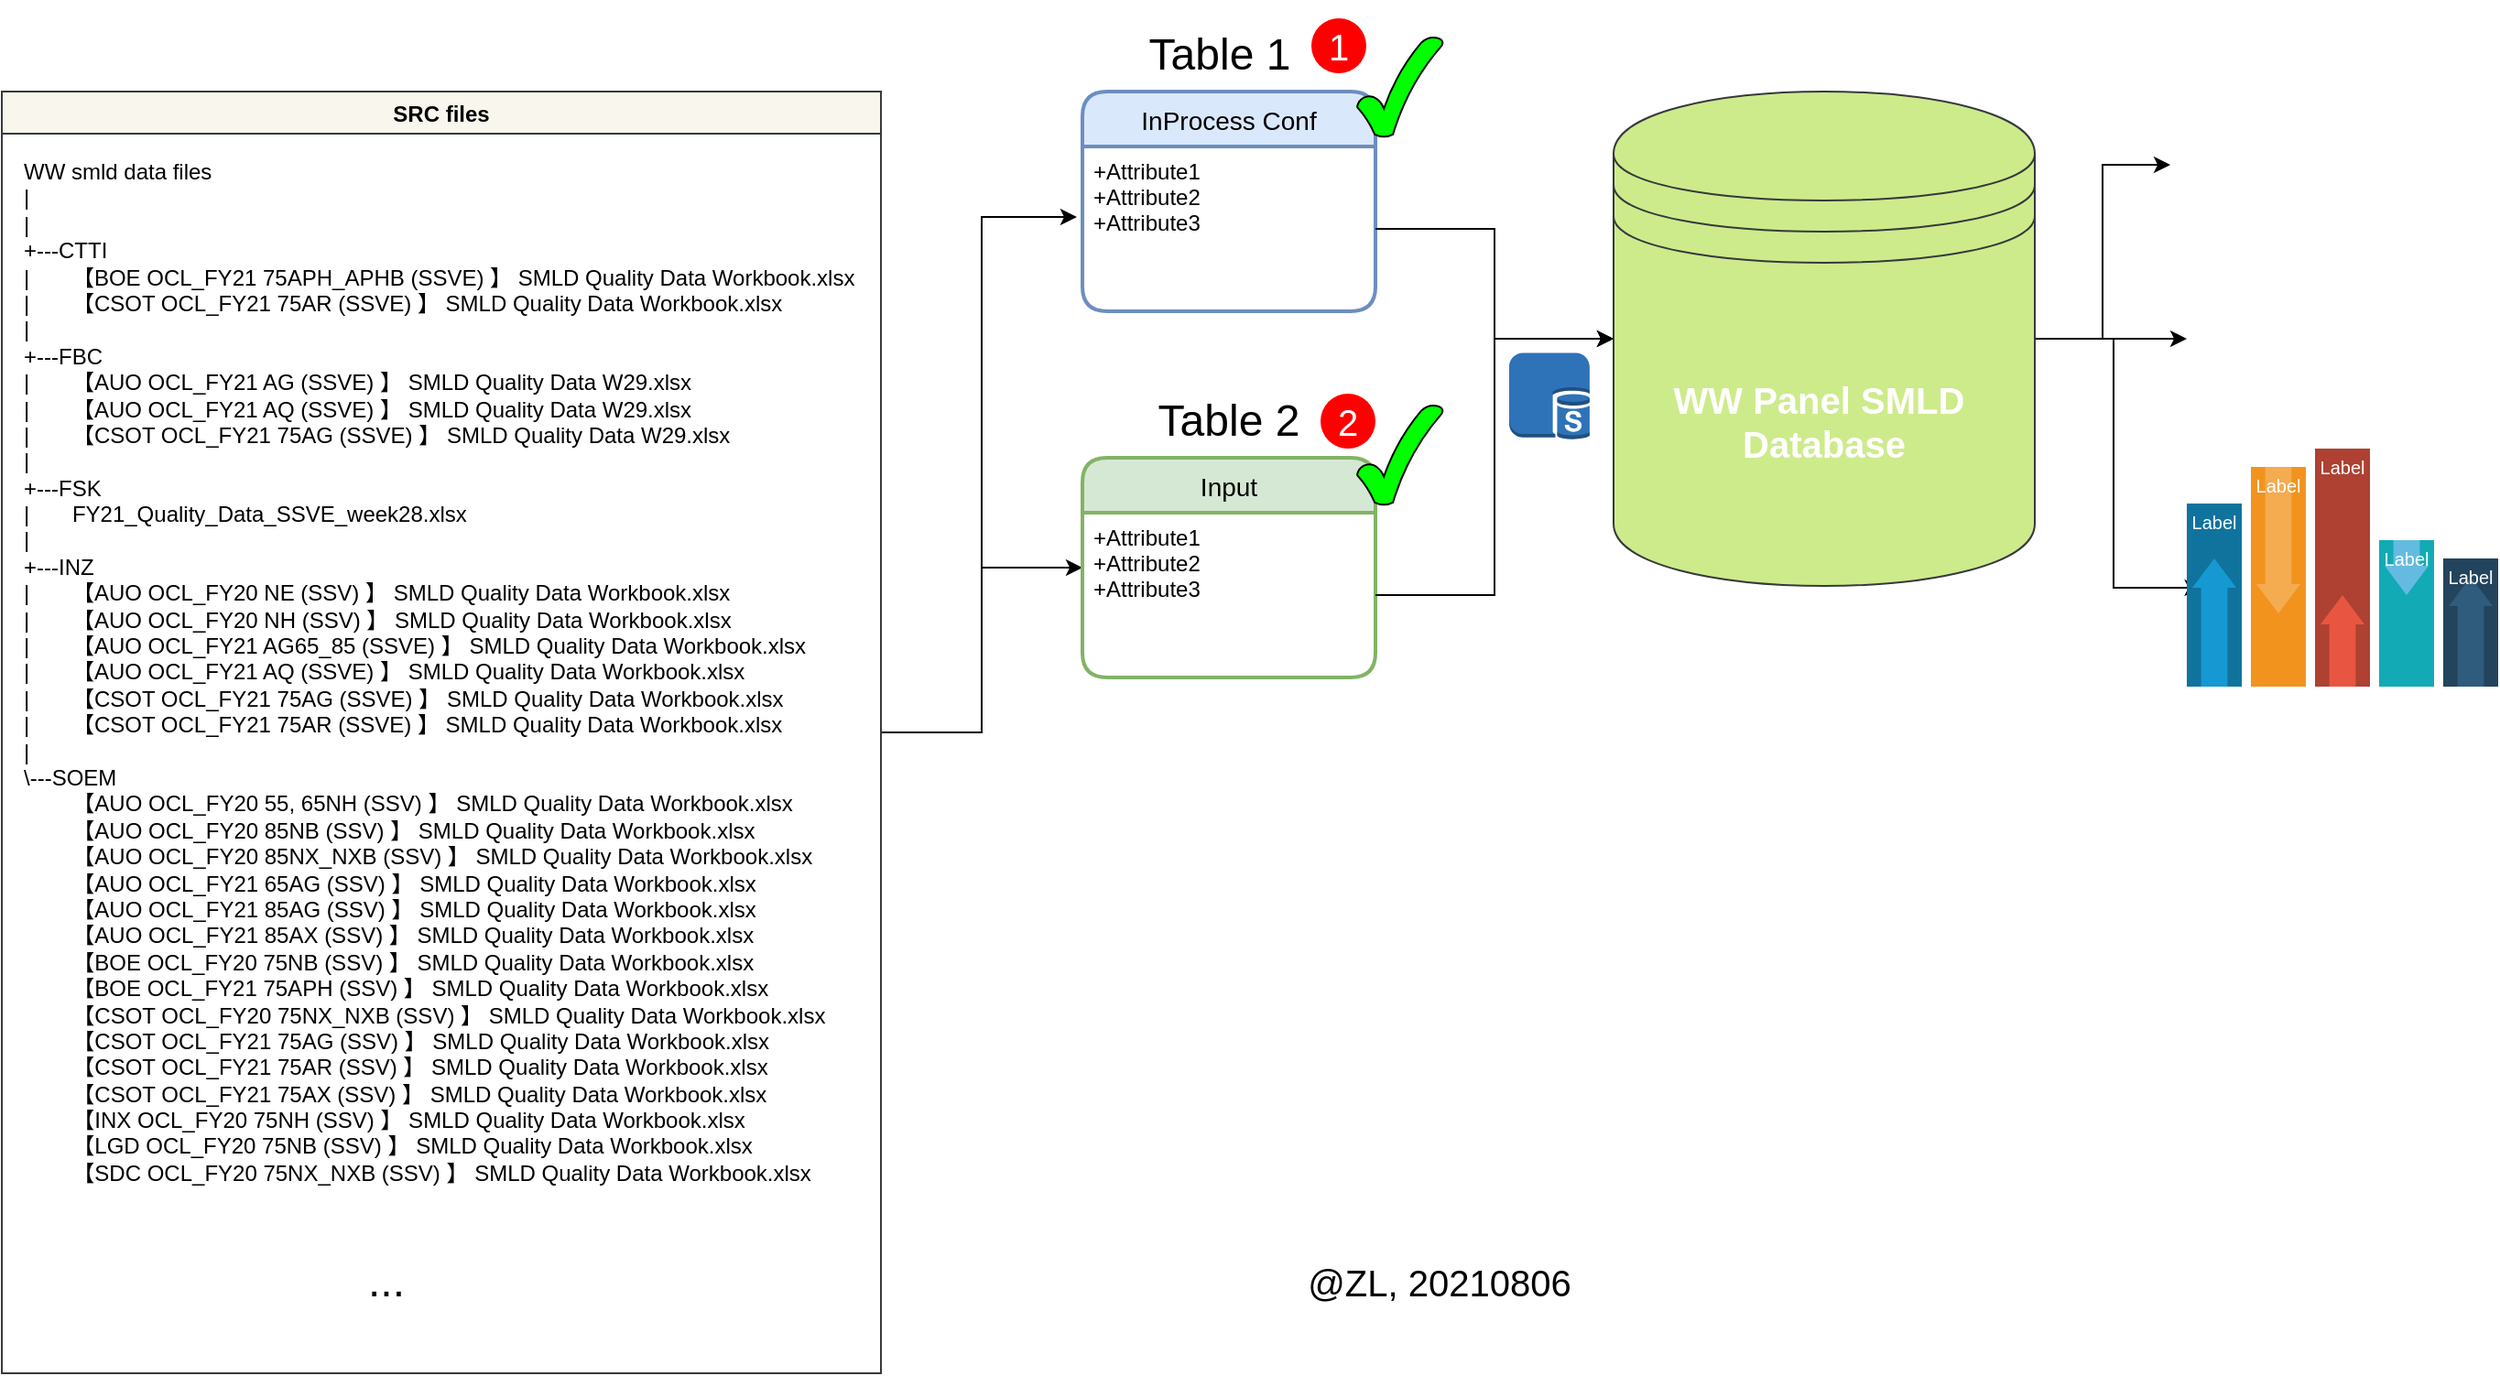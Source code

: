 <mxfile version="14.8.6" type="device"><diagram id="2-Otkg_XZ7fdtRJXNksq" name="Page-1"><mxGraphModel dx="4660" dy="2324" grid="1" gridSize="10" guides="1" tooltips="1" connect="1" arrows="1" fold="1" page="1" pageScale="1" pageWidth="850" pageHeight="1100" math="0" shadow="0"><root><mxCell id="0"/><mxCell id="1" parent="0"/><mxCell id="xeVO-c2mxUhprt1gW9a2-7" style="edgeStyle=orthogonalEdgeStyle;rounded=0;orthogonalLoop=1;jettySize=auto;html=1;entryX=-0.019;entryY=0.428;entryDx=0;entryDy=0;entryPerimeter=0;" edge="1" parent="1" source="xeVO-c2mxUhprt1gW9a2-4" target="xeVO-c2mxUhprt1gW9a2-9"><mxGeometry relative="1" as="geometry"><mxPoint x="719" y="242" as="targetPoint"/></mxGeometry></mxCell><mxCell id="xeVO-c2mxUhprt1gW9a2-12" style="edgeStyle=orthogonalEdgeStyle;rounded=0;orthogonalLoop=1;jettySize=auto;html=1;exitX=1;exitY=0.5;exitDx=0;exitDy=0;entryX=0;entryY=0.5;entryDx=0;entryDy=0;" edge="1" parent="1" source="xeVO-c2mxUhprt1gW9a2-4" target="xeVO-c2mxUhprt1gW9a2-10"><mxGeometry relative="1" as="geometry"/></mxCell><mxCell id="xeVO-c2mxUhprt1gW9a2-4" value="SRC files" style="swimlane;fillColor=#f9f7ed;strokeColor=#36393d;" vertex="1" parent="1"><mxGeometry x="139" y="167" width="480" height="700" as="geometry"/></mxCell><mxCell id="xeVO-c2mxUhprt1gW9a2-6" value="&lt;div&gt;WW smld data files&lt;/div&gt;&lt;div&gt;|&amp;nbsp; &amp;nbsp;&lt;/div&gt;&lt;div&gt;|&amp;nbsp; &amp;nbsp;&lt;/div&gt;&lt;div&gt;+---CTTI&lt;/div&gt;&lt;div&gt;|&amp;nbsp; &amp;nbsp; &amp;nbsp; &amp;nbsp;【BOE OCL_FY21 75APH_APHB (SSVE) 】 SMLD Quality Data Workbook.xlsx&lt;/div&gt;&lt;div&gt;|&amp;nbsp; &amp;nbsp; &amp;nbsp; &amp;nbsp;【CSOT OCL_FY21 75AR (SSVE) 】 SMLD Quality Data Workbook.xlsx&lt;/div&gt;&lt;div&gt;|&amp;nbsp; &amp;nbsp; &amp;nbsp; &amp;nbsp;&lt;/div&gt;&lt;div&gt;+---FBC&lt;/div&gt;&lt;div&gt;|&amp;nbsp; &amp;nbsp; &amp;nbsp; &amp;nbsp;【AUO OCL_FY21 AG (SSVE) 】 SMLD Quality Data W29.xlsx&lt;/div&gt;&lt;div&gt;|&amp;nbsp; &amp;nbsp; &amp;nbsp; &amp;nbsp;【AUO OCL_FY21 AQ (SSVE) 】 SMLD Quality Data W29.xlsx&lt;/div&gt;&lt;div&gt;|&amp;nbsp; &amp;nbsp; &amp;nbsp; &amp;nbsp;【CSOT OCL_FY21 75AG (SSVE) 】 SMLD Quality Data W29.xlsx&lt;/div&gt;&lt;div&gt;|&amp;nbsp; &amp;nbsp; &amp;nbsp; &amp;nbsp;&lt;/div&gt;&lt;div&gt;+---FSK&lt;/div&gt;&lt;div&gt;|&amp;nbsp; &amp;nbsp; &amp;nbsp; &amp;nbsp;FY21_Quality_Data_SSVE_week28.xlsx&lt;/div&gt;&lt;div&gt;|&amp;nbsp; &amp;nbsp; &amp;nbsp; &amp;nbsp;&lt;/div&gt;&lt;div&gt;+---INZ&lt;/div&gt;&lt;div&gt;|&amp;nbsp; &amp;nbsp; &amp;nbsp; &amp;nbsp;【AUO OCL_FY20 NE (SSV) 】 SMLD Quality Data Workbook.xlsx&lt;/div&gt;&lt;div&gt;|&amp;nbsp; &amp;nbsp; &amp;nbsp; &amp;nbsp;【AUO OCL_FY20 NH (SSV) 】 SMLD Quality Data Workbook.xlsx&lt;/div&gt;&lt;div&gt;|&amp;nbsp; &amp;nbsp; &amp;nbsp; &amp;nbsp;【AUO OCL_FY21 AG65_85 (SSVE) 】 SMLD Quality Data Workbook.xlsx&lt;/div&gt;&lt;div&gt;|&amp;nbsp; &amp;nbsp; &amp;nbsp; &amp;nbsp;【AUO OCL_FY21 AQ (SSVE) 】 SMLD Quality Data Workbook.xlsx&lt;/div&gt;&lt;div&gt;|&amp;nbsp; &amp;nbsp; &amp;nbsp; &amp;nbsp;【CSOT OCL_FY21 75AG (SSVE) 】 SMLD Quality Data Workbook.xlsx&lt;/div&gt;&lt;div&gt;|&amp;nbsp; &amp;nbsp; &amp;nbsp; &amp;nbsp;【CSOT OCL_FY21 75AR (SSVE) 】 SMLD Quality Data Workbook.xlsx&lt;/div&gt;&lt;div&gt;|&amp;nbsp; &amp;nbsp; &amp;nbsp; &amp;nbsp;&lt;/div&gt;&lt;div&gt;\---SOEM&lt;/div&gt;&lt;div&gt;&amp;nbsp; &amp;nbsp; &amp;nbsp; &amp;nbsp; 【AUO OCL_FY20 55, 65NH (SSV) 】 SMLD Quality Data Workbook.xlsx&lt;/div&gt;&lt;div&gt;&amp;nbsp; &amp;nbsp; &amp;nbsp; &amp;nbsp; 【AUO OCL_FY20 85NB (SSV) 】 SMLD Quality Data Workbook.xlsx&lt;/div&gt;&lt;div&gt;&amp;nbsp; &amp;nbsp; &amp;nbsp; &amp;nbsp; 【AUO OCL_FY20 85NX_NXB (SSV) 】 SMLD Quality Data Workbook.xlsx&lt;/div&gt;&lt;div&gt;&amp;nbsp; &amp;nbsp; &amp;nbsp; &amp;nbsp; 【AUO OCL_FY21 65AG (SSV) 】 SMLD Quality Data Workbook.xlsx&lt;/div&gt;&lt;div&gt;&amp;nbsp; &amp;nbsp; &amp;nbsp; &amp;nbsp; 【AUO OCL_FY21 85AG (SSV) 】 SMLD Quality Data Workbook.xlsx&lt;/div&gt;&lt;div&gt;&amp;nbsp; &amp;nbsp; &amp;nbsp; &amp;nbsp; 【AUO OCL_FY21 85AX (SSV) 】 SMLD Quality Data Workbook.xlsx&lt;/div&gt;&lt;div&gt;&amp;nbsp; &amp;nbsp; &amp;nbsp; &amp;nbsp; 【BOE OCL_FY20 75NB (SSV) 】 SMLD Quality Data Workbook.xlsx&lt;/div&gt;&lt;div&gt;&amp;nbsp; &amp;nbsp; &amp;nbsp; &amp;nbsp; 【BOE OCL_FY21 75APH (SSV) 】 SMLD Quality Data Workbook.xlsx&lt;/div&gt;&lt;div&gt;&amp;nbsp; &amp;nbsp; &amp;nbsp; &amp;nbsp; 【CSOT OCL_FY20 75NX_NXB (SSV) 】 SMLD Quality Data Workbook.xlsx&lt;/div&gt;&lt;div&gt;&amp;nbsp; &amp;nbsp; &amp;nbsp; &amp;nbsp; 【CSOT OCL_FY21 75AG (SSV) 】 SMLD Quality Data Workbook.xlsx&lt;/div&gt;&lt;div&gt;&amp;nbsp; &amp;nbsp; &amp;nbsp; &amp;nbsp; 【CSOT OCL_FY21 75AR (SSV) 】 SMLD Quality Data Workbook.xlsx&lt;/div&gt;&lt;div&gt;&amp;nbsp; &amp;nbsp; &amp;nbsp; &amp;nbsp; 【CSOT OCL_FY21 75AX (SSV) 】 SMLD Quality Data Workbook.xlsx&lt;/div&gt;&lt;div&gt;&amp;nbsp; &amp;nbsp; &amp;nbsp; &amp;nbsp; 【INX OCL_FY20 75NH (SSV) 】 SMLD Quality Data Workbook.xlsx&lt;/div&gt;&lt;div&gt;&amp;nbsp; &amp;nbsp; &amp;nbsp; &amp;nbsp; 【LGD OCL_FY20 75NB (SSV) 】 SMLD Quality Data Workbook.xlsx&lt;/div&gt;&lt;div&gt;&amp;nbsp; &amp;nbsp; &amp;nbsp; &amp;nbsp; 【SDC OCL_FY20 75NX_NXB (SSV) 】 SMLD Quality Data Workbook.xlsx&lt;/div&gt;" style="text;html=1;strokeColor=none;fillColor=none;align=left;verticalAlign=top;whiteSpace=wrap;rounded=0;" vertex="1" parent="xeVO-c2mxUhprt1gW9a2-4"><mxGeometry x="10" y="30" width="460" height="640" as="geometry"/></mxCell><mxCell id="xeVO-c2mxUhprt1gW9a2-8" value="InProcess Conf" style="swimlane;childLayout=stackLayout;horizontal=1;startSize=30;horizontalStack=0;rounded=1;fontSize=14;fontStyle=0;strokeWidth=2;resizeParent=0;resizeLast=1;shadow=0;dashed=0;align=center;fillColor=#dae8fc;strokeColor=#6c8ebf;" vertex="1" parent="1"><mxGeometry x="729" y="167" width="160" height="120" as="geometry"/></mxCell><mxCell id="xeVO-c2mxUhprt1gW9a2-9" value="+Attribute1&#10;+Attribute2&#10;+Attribute3" style="align=left;strokeColor=none;fillColor=none;spacingLeft=4;fontSize=12;verticalAlign=top;resizable=0;rotatable=0;part=1;" vertex="1" parent="xeVO-c2mxUhprt1gW9a2-8"><mxGeometry y="30" width="160" height="90" as="geometry"/></mxCell><mxCell id="xeVO-c2mxUhprt1gW9a2-10" value="Input" style="swimlane;childLayout=stackLayout;horizontal=1;startSize=30;horizontalStack=0;rounded=1;fontSize=14;fontStyle=0;strokeWidth=2;resizeParent=0;resizeLast=1;shadow=0;dashed=0;align=center;fillColor=#d5e8d4;strokeColor=#82b366;" vertex="1" parent="1"><mxGeometry x="729" y="367" width="160" height="120" as="geometry"/></mxCell><mxCell id="xeVO-c2mxUhprt1gW9a2-11" value="+Attribute1&#10;+Attribute2&#10;+Attribute3" style="align=left;strokeColor=none;fillColor=none;spacingLeft=4;fontSize=12;verticalAlign=top;resizable=0;rotatable=0;part=1;" vertex="1" parent="xeVO-c2mxUhprt1gW9a2-10"><mxGeometry y="30" width="160" height="90" as="geometry"/></mxCell><mxCell id="xeVO-c2mxUhprt1gW9a2-53" style="edgeStyle=orthogonalEdgeStyle;rounded=0;orthogonalLoop=1;jettySize=auto;html=1;fontSize=20;fontColor=#FFFFFF;" edge="1" parent="1" source="xeVO-c2mxUhprt1gW9a2-13" target="xeVO-c2mxUhprt1gW9a2-31"><mxGeometry relative="1" as="geometry"/></mxCell><mxCell id="xeVO-c2mxUhprt1gW9a2-54" style="edgeStyle=orthogonalEdgeStyle;rounded=0;orthogonalLoop=1;jettySize=auto;html=1;entryX=0;entryY=0.5;entryDx=0;entryDy=0;fontSize=20;fontColor=#FFFFFF;" edge="1" parent="1" source="xeVO-c2mxUhprt1gW9a2-13" target="xeVO-c2mxUhprt1gW9a2-32"><mxGeometry relative="1" as="geometry"/></mxCell><mxCell id="xeVO-c2mxUhprt1gW9a2-56" style="edgeStyle=orthogonalEdgeStyle;rounded=0;orthogonalLoop=1;jettySize=auto;html=1;exitX=1;exitY=0.5;exitDx=0;exitDy=0;entryX=0;entryY=0;entryDx=54;entryDy=4.8;entryPerimeter=0;fontSize=20;fontColor=#FFFFFF;" edge="1" parent="1" source="xeVO-c2mxUhprt1gW9a2-13" target="xeVO-c2mxUhprt1gW9a2-39"><mxGeometry relative="1" as="geometry"/></mxCell><mxCell id="xeVO-c2mxUhprt1gW9a2-13" value="" style="shape=datastore;whiteSpace=wrap;html=1;align=left;verticalAlign=top;fillColor=#cdeb8b;strokeColor=#36393d;" vertex="1" parent="1"><mxGeometry x="1019" y="167" width="230" height="270" as="geometry"/></mxCell><mxCell id="xeVO-c2mxUhprt1gW9a2-14" style="edgeStyle=orthogonalEdgeStyle;rounded=0;orthogonalLoop=1;jettySize=auto;html=1;exitX=1;exitY=0.5;exitDx=0;exitDy=0;" edge="1" parent="1" source="xeVO-c2mxUhprt1gW9a2-9" target="xeVO-c2mxUhprt1gW9a2-13"><mxGeometry relative="1" as="geometry"/></mxCell><mxCell id="xeVO-c2mxUhprt1gW9a2-15" style="edgeStyle=orthogonalEdgeStyle;rounded=0;orthogonalLoop=1;jettySize=auto;html=1;" edge="1" parent="1" source="xeVO-c2mxUhprt1gW9a2-11" target="xeVO-c2mxUhprt1gW9a2-13"><mxGeometry relative="1" as="geometry"/></mxCell><mxCell id="xeVO-c2mxUhprt1gW9a2-16" value="..." style="text;html=1;strokeColor=none;fillColor=none;align=center;verticalAlign=middle;whiteSpace=wrap;rounded=0;fontSize=24;" vertex="1" parent="1"><mxGeometry x="289" y="807" width="120" height="20" as="geometry"/></mxCell><mxCell id="xeVO-c2mxUhprt1gW9a2-19" value="" style="shape=image;html=1;verticalAlign=top;verticalLabelPosition=bottom;labelBackgroundColor=#ffffff;imageAspect=0;aspect=fixed;image=https://cdn4.iconfinder.com/data/icons/logos-and-brands/512/267_Python_logo-128.png;fontSize=24;" vertex="1" parent="1"><mxGeometry x="623" y="517" width="50" height="50" as="geometry"/></mxCell><mxCell id="xeVO-c2mxUhprt1gW9a2-21" value="Table 1" style="text;html=1;strokeColor=none;fillColor=none;align=center;verticalAlign=middle;whiteSpace=wrap;rounded=0;fontSize=24;" vertex="1" parent="1"><mxGeometry x="729" y="137" width="150" height="20" as="geometry"/></mxCell><mxCell id="xeVO-c2mxUhprt1gW9a2-22" value="Table 2" style="text;html=1;strokeColor=none;fillColor=none;align=center;verticalAlign=middle;whiteSpace=wrap;rounded=0;fontSize=24;" vertex="1" parent="1"><mxGeometry x="734" y="337" width="150" height="20" as="geometry"/></mxCell><mxCell id="xeVO-c2mxUhprt1gW9a2-24" value="WW Panel SMLD&amp;nbsp;&lt;br&gt;Database" style="text;html=1;strokeColor=none;fillColor=none;align=center;verticalAlign=middle;whiteSpace=wrap;rounded=0;fontSize=20;fontStyle=1;fontColor=#FFFFFF;" vertex="1" parent="1"><mxGeometry x="1039" y="327" width="190" height="40" as="geometry"/></mxCell><mxCell id="xeVO-c2mxUhprt1gW9a2-25" value="1" style="ellipse;whiteSpace=wrap;html=1;aspect=fixed;fontSize=20;align=center;verticalAlign=middle;fillColor=#FF0000;fontColor=#FFFFFF;strokeColor=none;" vertex="1" parent="1"><mxGeometry x="854" y="127" width="30" height="30" as="geometry"/></mxCell><mxCell id="xeVO-c2mxUhprt1gW9a2-26" value="2" style="ellipse;whiteSpace=wrap;html=1;aspect=fixed;fontSize=20;align=center;verticalAlign=middle;fillColor=#FF0000;fontColor=#FFFFFF;strokeColor=none;" vertex="1" parent="1"><mxGeometry x="859" y="332" width="30" height="30" as="geometry"/></mxCell><mxCell id="xeVO-c2mxUhprt1gW9a2-31" value="" style="shape=image;html=1;verticalAlign=top;verticalLabelPosition=bottom;labelBackgroundColor=#ffffff;imageAspect=0;aspect=fixed;image=https://cdn2.iconfinder.com/data/icons/simple-files/128/csv1.png;fontSize=20;fontColor=#FFFFFF;fillColor=#FF0000;" vertex="1" parent="1"><mxGeometry x="1323" y="167" width="80" height="80" as="geometry"/></mxCell><mxCell id="xeVO-c2mxUhprt1gW9a2-32" value="" style="shape=image;html=1;verticalAlign=top;verticalLabelPosition=bottom;labelBackgroundColor=#ffffff;imageAspect=0;aspect=fixed;image=https://cdn3.iconfinder.com/data/icons/document-icons-2/30/647702-excel-128.png;fontSize=20;fontColor=#FFFFFF;fillColor=#FF0000;" vertex="1" parent="1"><mxGeometry x="1332" y="266" width="72" height="72" as="geometry"/></mxCell><mxCell id="xeVO-c2mxUhprt1gW9a2-38" value="" style="fillColor=#10739E;strokeColor=none;fontSize=20;fontColor=#FFFFFF;align=center;verticalAlign=middle;" vertex="1" parent="1"><mxGeometry x="1332" y="392" width="30" height="100" as="geometry"/></mxCell><mxCell id="xeVO-c2mxUhprt1gW9a2-39" value="" style="shape=mxgraph.arrows2.arrow;dy=0.4;dx=16;notch=0;direction=north;fillColor=#1699D3;strokeColor=none;" vertex="1" parent="xeVO-c2mxUhprt1gW9a2-38"><mxGeometry x="3" y="30" width="24" height="70" as="geometry"/></mxCell><mxCell id="xeVO-c2mxUhprt1gW9a2-40" value="Label" style="text;html=1;align=center;verticalAlign=middle;whiteSpace=wrap;fontColor=#FFFFFF;fontSize=10;" vertex="1" parent="xeVO-c2mxUhprt1gW9a2-38"><mxGeometry width="30" height="20" as="geometry"/></mxCell><mxCell id="xeVO-c2mxUhprt1gW9a2-41" value="" style="fillColor=#F2931E;strokeColor=none;fontSize=20;fontColor=#FFFFFF;align=center;verticalAlign=middle;" vertex="1" parent="1"><mxGeometry x="1367" y="372" width="30" height="120" as="geometry"/></mxCell><mxCell id="xeVO-c2mxUhprt1gW9a2-42" value="" style="shape=mxgraph.arrows2.arrow;dy=0.4;dx=16;notch=0;direction=south;fillColor=#F5AB50;strokeColor=none;" vertex="1" parent="xeVO-c2mxUhprt1gW9a2-41"><mxGeometry x="3" width="24" height="80" as="geometry"/></mxCell><mxCell id="xeVO-c2mxUhprt1gW9a2-43" value="Label" style="text;html=1;align=center;verticalAlign=middle;whiteSpace=wrap;fontColor=#FFFFFF;fontSize=10;" vertex="1" parent="xeVO-c2mxUhprt1gW9a2-41"><mxGeometry width="30" height="20" as="geometry"/></mxCell><mxCell id="xeVO-c2mxUhprt1gW9a2-44" value="" style="fillColor=#AE4132;strokeColor=none;fontSize=20;fontColor=#FFFFFF;align=center;verticalAlign=middle;" vertex="1" parent="1"><mxGeometry x="1402" y="362" width="30" height="130" as="geometry"/></mxCell><mxCell id="xeVO-c2mxUhprt1gW9a2-45" value="" style="shape=mxgraph.arrows2.arrow;dy=0.4;dx=16;notch=0;direction=north;fillColor=#E85642;strokeColor=none;" vertex="1" parent="xeVO-c2mxUhprt1gW9a2-44"><mxGeometry x="3" y="80" width="24" height="50" as="geometry"/></mxCell><mxCell id="xeVO-c2mxUhprt1gW9a2-46" value="Label" style="text;html=1;align=center;verticalAlign=middle;whiteSpace=wrap;fontColor=#FFFFFF;fontSize=10;" vertex="1" parent="xeVO-c2mxUhprt1gW9a2-44"><mxGeometry width="30" height="20" as="geometry"/></mxCell><mxCell id="xeVO-c2mxUhprt1gW9a2-47" value="" style="fillColor=#12AAB5;strokeColor=none;fontSize=20;fontColor=#FFFFFF;align=center;verticalAlign=middle;" vertex="1" parent="1"><mxGeometry x="1437" y="412" width="30" height="80" as="geometry"/></mxCell><mxCell id="xeVO-c2mxUhprt1gW9a2-48" value="" style="shape=mxgraph.arrows2.arrow;dy=0.4;dx=16;notch=0;direction=south;fillColor=#64BBE2;strokeColor=none;" vertex="1" parent="xeVO-c2mxUhprt1gW9a2-47"><mxGeometry x="3" width="24" height="30" as="geometry"/></mxCell><mxCell id="xeVO-c2mxUhprt1gW9a2-49" value="Label" style="text;html=1;align=center;verticalAlign=middle;whiteSpace=wrap;fontColor=#FFFFFF;fontSize=10;" vertex="1" parent="xeVO-c2mxUhprt1gW9a2-47"><mxGeometry width="30" height="20" as="geometry"/></mxCell><mxCell id="xeVO-c2mxUhprt1gW9a2-50" value="" style="fillColor=#23445D;strokeColor=none;fontSize=20;fontColor=#FFFFFF;align=center;verticalAlign=middle;" vertex="1" parent="1"><mxGeometry x="1472" y="422" width="30" height="70" as="geometry"/></mxCell><mxCell id="xeVO-c2mxUhprt1gW9a2-51" value="" style="shape=mxgraph.arrows2.arrow;dy=0.4;dx=16;notch=0;direction=north;fillColor=#2F5B7C;strokeColor=none;" vertex="1" parent="xeVO-c2mxUhprt1gW9a2-50"><mxGeometry x="3" y="10" width="24" height="60" as="geometry"/></mxCell><mxCell id="xeVO-c2mxUhprt1gW9a2-52" value="Label" style="text;html=1;align=center;verticalAlign=middle;whiteSpace=wrap;fontColor=#FFFFFF;fontSize=10;" vertex="1" parent="xeVO-c2mxUhprt1gW9a2-50"><mxGeometry width="30" height="20" as="geometry"/></mxCell><mxCell id="xeVO-c2mxUhprt1gW9a2-64" value="" style="verticalLabelPosition=bottom;verticalAlign=top;html=1;shape=mxgraph.basic.tick;sketch=0;fontSize=20;fontColor=#00FF00;fillColor=#00FF00;" vertex="1" parent="1"><mxGeometry x="879" y="137" width="46.75" height="55" as="geometry"/></mxCell><mxCell id="xeVO-c2mxUhprt1gW9a2-65" value="" style="verticalLabelPosition=bottom;verticalAlign=top;html=1;shape=mxgraph.basic.tick;sketch=0;fontSize=20;fontColor=#00FF00;fillColor=#00FF00;" vertex="1" parent="1"><mxGeometry x="879" y="338" width="46.75" height="55" as="geometry"/></mxCell><mxCell id="xeVO-c2mxUhprt1gW9a2-69" value="" style="shape=image;html=1;verticalAlign=top;verticalLabelPosition=bottom;labelBackgroundColor=#ffffff;imageAspect=0;aspect=fixed;image=https://cdn4.iconfinder.com/data/icons/the-weather-is-nice-today/64/weather_48-128.png;sketch=0;fontSize=20;fontColor=#00FF00;fillColor=#00FF00;" vertex="1" parent="1"><mxGeometry x="419" y="117" width="80" height="80" as="geometry"/></mxCell><mxCell id="xeVO-c2mxUhprt1gW9a2-70" value="@ZL, 20210806" style="text;html=1;strokeColor=none;fillColor=none;align=center;verticalAlign=middle;whiteSpace=wrap;rounded=0;sketch=0;fontSize=20;labelBackgroundColor=none;" vertex="1" parent="1"><mxGeometry x="769" y="807" width="310" height="20" as="geometry"/></mxCell><mxCell id="xeVO-c2mxUhprt1gW9a2-71" value="" style="outlineConnect=0;dashed=0;verticalLabelPosition=bottom;verticalAlign=top;align=center;html=1;shape=mxgraph.aws3.sql_slave;fillColor=#2E73B8;gradientColor=none;labelBackgroundColor=none;sketch=0;fontSize=20;fontColor=#000000;" vertex="1" parent="1"><mxGeometry x="962" y="309.75" width="43.95" height="47.25" as="geometry"/></mxCell></root></mxGraphModel></diagram></mxfile>